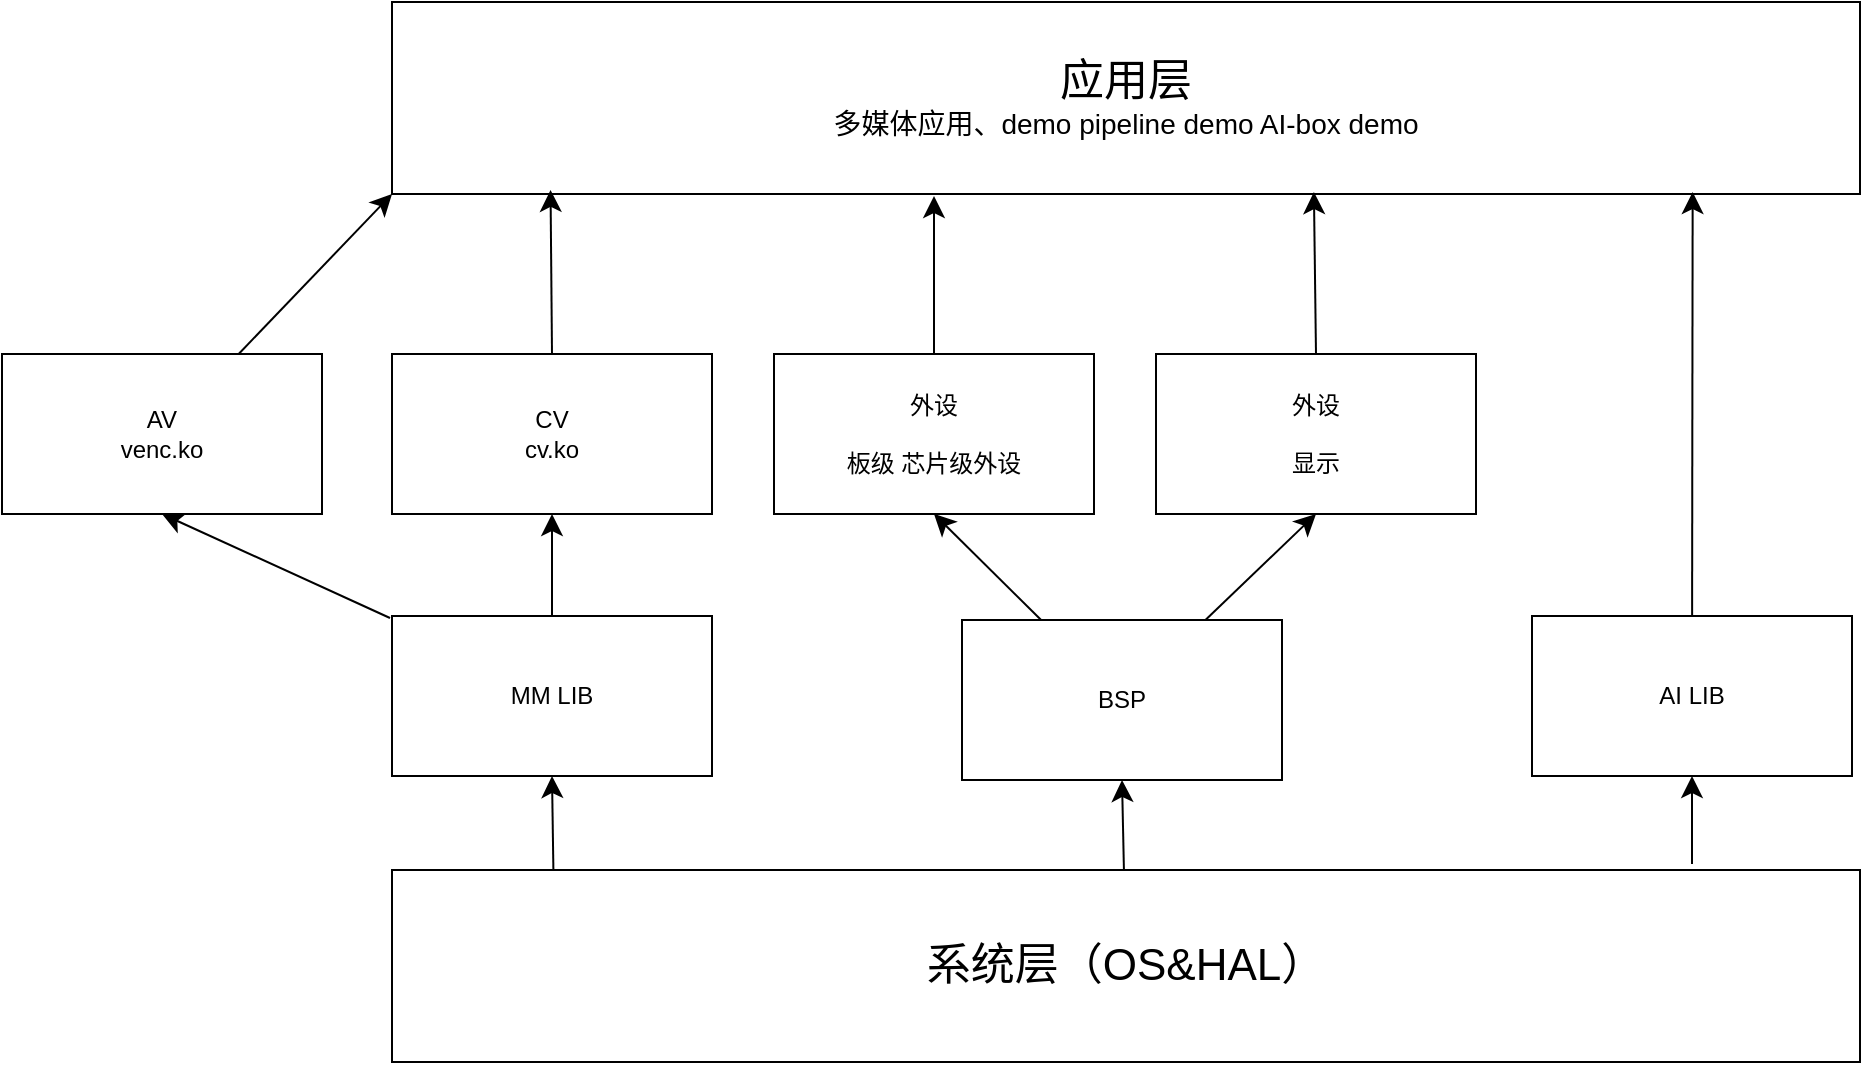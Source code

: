 <mxfile version="24.5.4" type="github">
  <diagram name="Page-1" id="fjhc9WmCAPA5yqycb13B">
    <mxGraphModel dx="1834" dy="1236" grid="0" gridSize="10" guides="1" tooltips="1" connect="1" arrows="1" fold="1" page="0" pageScale="1" pageWidth="850" pageHeight="1100" math="0" shadow="0">
      <root>
        <mxCell id="0" />
        <mxCell id="1" parent="0" />
        <mxCell id="rqjBSttxW-ZX8N3Msv1J-11" style="edgeStyle=none;curved=1;rounded=0;orthogonalLoop=1;jettySize=auto;html=1;exitX=0.5;exitY=0;exitDx=0;exitDy=0;entryX=0.5;entryY=1;entryDx=0;entryDy=0;fontSize=12;startSize=8;endSize=8;" edge="1" parent="1" source="rqjBSttxW-ZX8N3Msv1J-1" target="rqjBSttxW-ZX8N3Msv1J-5">
          <mxGeometry relative="1" as="geometry" />
        </mxCell>
        <mxCell id="rqjBSttxW-ZX8N3Msv1J-12" style="edgeStyle=none;curved=1;rounded=0;orthogonalLoop=1;jettySize=auto;html=1;entryX=0.5;entryY=1;entryDx=0;entryDy=0;fontSize=12;startSize=8;endSize=8;" edge="1" parent="1" target="rqjBSttxW-ZX8N3Msv1J-6">
          <mxGeometry relative="1" as="geometry">
            <mxPoint x="-86" y="170" as="sourcePoint" />
          </mxGeometry>
        </mxCell>
        <mxCell id="rqjBSttxW-ZX8N3Msv1J-1" value="MM LIB" style="rounded=0;whiteSpace=wrap;html=1;" vertex="1" parent="1">
          <mxGeometry x="-85" y="169" width="160" height="80" as="geometry" />
        </mxCell>
        <mxCell id="rqjBSttxW-ZX8N3Msv1J-8" style="edgeStyle=none;curved=1;rounded=0;orthogonalLoop=1;jettySize=auto;html=1;entryX=0.5;entryY=1;entryDx=0;entryDy=0;fontSize=12;startSize=8;endSize=8;exitX=0.11;exitY=0.031;exitDx=0;exitDy=0;exitPerimeter=0;" edge="1" parent="1" source="rqjBSttxW-ZX8N3Msv1J-2" target="rqjBSttxW-ZX8N3Msv1J-1">
          <mxGeometry relative="1" as="geometry" />
        </mxCell>
        <mxCell id="rqjBSttxW-ZX8N3Msv1J-9" style="edgeStyle=none;curved=1;rounded=0;orthogonalLoop=1;jettySize=auto;html=1;entryX=0.5;entryY=1;entryDx=0;entryDy=0;fontSize=12;startSize=8;endSize=8;" edge="1" parent="1" source="rqjBSttxW-ZX8N3Msv1J-2" target="rqjBSttxW-ZX8N3Msv1J-3">
          <mxGeometry relative="1" as="geometry" />
        </mxCell>
        <mxCell id="rqjBSttxW-ZX8N3Msv1J-10" style="edgeStyle=none;curved=1;rounded=0;orthogonalLoop=1;jettySize=auto;html=1;entryX=0.5;entryY=1;entryDx=0;entryDy=0;fontSize=12;startSize=8;endSize=8;" edge="1" parent="1" target="rqjBSttxW-ZX8N3Msv1J-4">
          <mxGeometry relative="1" as="geometry">
            <mxPoint x="565" y="293" as="sourcePoint" />
          </mxGeometry>
        </mxCell>
        <mxCell id="rqjBSttxW-ZX8N3Msv1J-2" value="&lt;font style=&quot;font-size: 22px;&quot;&gt;系统层（OS&amp;amp;HAL）&lt;/font&gt;" style="rounded=0;whiteSpace=wrap;html=1;" vertex="1" parent="1">
          <mxGeometry x="-85" y="296" width="734" height="96" as="geometry" />
        </mxCell>
        <mxCell id="rqjBSttxW-ZX8N3Msv1J-22" style="edgeStyle=none;curved=1;rounded=0;orthogonalLoop=1;jettySize=auto;html=1;entryX=0.5;entryY=1;entryDx=0;entryDy=0;fontSize=12;startSize=8;endSize=8;" edge="1" parent="1" source="rqjBSttxW-ZX8N3Msv1J-3" target="rqjBSttxW-ZX8N3Msv1J-14">
          <mxGeometry relative="1" as="geometry" />
        </mxCell>
        <mxCell id="rqjBSttxW-ZX8N3Msv1J-23" style="edgeStyle=none;curved=1;rounded=0;orthogonalLoop=1;jettySize=auto;html=1;entryX=0.5;entryY=1;entryDx=0;entryDy=0;fontSize=12;startSize=8;endSize=8;" edge="1" parent="1" source="rqjBSttxW-ZX8N3Msv1J-3" target="rqjBSttxW-ZX8N3Msv1J-13">
          <mxGeometry relative="1" as="geometry" />
        </mxCell>
        <mxCell id="rqjBSttxW-ZX8N3Msv1J-3" value="BSP" style="rounded=0;whiteSpace=wrap;html=1;" vertex="1" parent="1">
          <mxGeometry x="200" y="171" width="160" height="80" as="geometry" />
        </mxCell>
        <mxCell id="rqjBSttxW-ZX8N3Msv1J-4" value="&lt;div&gt;AI LIB&lt;br&gt;&lt;/div&gt;" style="rounded=0;whiteSpace=wrap;html=1;" vertex="1" parent="1">
          <mxGeometry x="485" y="169" width="160" height="80" as="geometry" />
        </mxCell>
        <mxCell id="rqjBSttxW-ZX8N3Msv1J-5" value="&lt;div&gt;CV&lt;/div&gt;&lt;div&gt;cv.ko&lt;br&gt;&lt;/div&gt;" style="rounded=0;whiteSpace=wrap;html=1;" vertex="1" parent="1">
          <mxGeometry x="-85" y="38" width="160" height="80" as="geometry" />
        </mxCell>
        <mxCell id="rqjBSttxW-ZX8N3Msv1J-21" style="edgeStyle=none;curved=1;rounded=0;orthogonalLoop=1;jettySize=auto;html=1;entryX=0;entryY=1;entryDx=0;entryDy=0;fontSize=12;startSize=8;endSize=8;" edge="1" parent="1" source="rqjBSttxW-ZX8N3Msv1J-6" target="rqjBSttxW-ZX8N3Msv1J-15">
          <mxGeometry relative="1" as="geometry" />
        </mxCell>
        <mxCell id="rqjBSttxW-ZX8N3Msv1J-6" value="&lt;div&gt;AV&lt;/div&gt;&lt;div&gt;venc.ko&lt;br&gt;&lt;/div&gt;" style="rounded=0;whiteSpace=wrap;html=1;" vertex="1" parent="1">
          <mxGeometry x="-280" y="38" width="160" height="80" as="geometry" />
        </mxCell>
        <mxCell id="rqjBSttxW-ZX8N3Msv1J-19" style="edgeStyle=none;curved=1;rounded=0;orthogonalLoop=1;jettySize=auto;html=1;fontSize=12;startSize=8;endSize=8;" edge="1" parent="1" source="rqjBSttxW-ZX8N3Msv1J-13">
          <mxGeometry relative="1" as="geometry">
            <mxPoint x="186" y="-41" as="targetPoint" />
          </mxGeometry>
        </mxCell>
        <mxCell id="rqjBSttxW-ZX8N3Msv1J-13" value="&lt;div&gt;外设&lt;br&gt;&lt;/div&gt;&lt;div&gt;&lt;br&gt;&lt;/div&gt;&lt;div&gt;板级 芯片级外设&lt;br&gt;&lt;/div&gt;" style="rounded=0;whiteSpace=wrap;html=1;" vertex="1" parent="1">
          <mxGeometry x="106" y="38" width="160" height="80" as="geometry" />
        </mxCell>
        <mxCell id="rqjBSttxW-ZX8N3Msv1J-14" value="&lt;div&gt;外设&lt;br&gt;&lt;/div&gt;&lt;div&gt;&lt;br&gt;&lt;/div&gt;&lt;div&gt;显示&lt;br&gt;&lt;/div&gt;" style="rounded=0;whiteSpace=wrap;html=1;" vertex="1" parent="1">
          <mxGeometry x="297" y="38" width="160" height="80" as="geometry" />
        </mxCell>
        <mxCell id="rqjBSttxW-ZX8N3Msv1J-15" value="&lt;div&gt;&lt;font style=&quot;font-size: 22px;&quot;&gt;应用层&lt;/font&gt;&lt;/div&gt;&lt;div style=&quot;font-size: 14px;&quot;&gt;&lt;font style=&quot;font-size: 14px;&quot;&gt;多媒体应用、demo pipeline demo AI-box demo &lt;br&gt;&lt;/font&gt;&lt;/div&gt;" style="rounded=0;whiteSpace=wrap;html=1;" vertex="1" parent="1">
          <mxGeometry x="-85" y="-138" width="734" height="96" as="geometry" />
        </mxCell>
        <mxCell id="rqjBSttxW-ZX8N3Msv1J-16" style="edgeStyle=none;curved=1;rounded=0;orthogonalLoop=1;jettySize=auto;html=1;entryX=0.886;entryY=0.99;entryDx=0;entryDy=0;entryPerimeter=0;fontSize=12;startSize=8;endSize=8;" edge="1" parent="1" source="rqjBSttxW-ZX8N3Msv1J-4" target="rqjBSttxW-ZX8N3Msv1J-15">
          <mxGeometry relative="1" as="geometry" />
        </mxCell>
        <mxCell id="rqjBSttxW-ZX8N3Msv1J-17" style="edgeStyle=none;curved=1;rounded=0;orthogonalLoop=1;jettySize=auto;html=1;exitX=0.5;exitY=0;exitDx=0;exitDy=0;entryX=0.628;entryY=0.99;entryDx=0;entryDy=0;entryPerimeter=0;fontSize=12;startSize=8;endSize=8;" edge="1" parent="1" source="rqjBSttxW-ZX8N3Msv1J-14" target="rqjBSttxW-ZX8N3Msv1J-15">
          <mxGeometry relative="1" as="geometry" />
        </mxCell>
        <mxCell id="rqjBSttxW-ZX8N3Msv1J-20" style="edgeStyle=none;curved=1;rounded=0;orthogonalLoop=1;jettySize=auto;html=1;exitX=0.5;exitY=0;exitDx=0;exitDy=0;entryX=0.108;entryY=0.979;entryDx=0;entryDy=0;entryPerimeter=0;fontSize=12;startSize=8;endSize=8;" edge="1" parent="1" source="rqjBSttxW-ZX8N3Msv1J-5" target="rqjBSttxW-ZX8N3Msv1J-15">
          <mxGeometry relative="1" as="geometry" />
        </mxCell>
      </root>
    </mxGraphModel>
  </diagram>
</mxfile>
